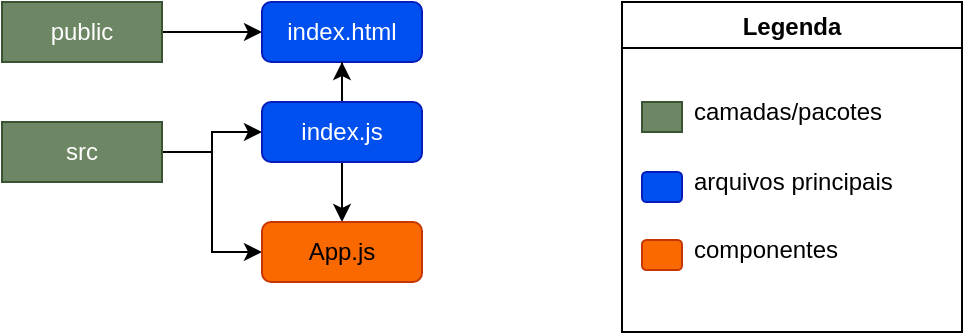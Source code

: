 <mxfile>
    <diagram id="8Cc0NwZecqlzv5SXY3Pg" name="Page-1">
        <mxGraphModel dx="502" dy="419" grid="0" gridSize="10" guides="1" tooltips="1" connect="1" arrows="1" fold="1" page="1" pageScale="1" pageWidth="850" pageHeight="1100" math="0" shadow="0">
            <root>
                <mxCell id="0"/>
                <mxCell id="1" parent="0"/>
                <mxCell id="21" style="edgeStyle=orthogonalEdgeStyle;rounded=0;orthogonalLoop=1;jettySize=auto;html=1;" parent="1" source="2" target="4" edge="1">
                    <mxGeometry relative="1" as="geometry"/>
                </mxCell>
                <mxCell id="2" value="public" style="whiteSpace=wrap;html=1;fillColor=#6d8764;strokeColor=#3A5431;fontColor=#ffffff;" parent="1" vertex="1">
                    <mxGeometry x="150" y="140" width="80" height="30" as="geometry"/>
                </mxCell>
                <mxCell id="22" style="edgeStyle=orthogonalEdgeStyle;rounded=0;orthogonalLoop=1;jettySize=auto;html=1;" parent="1" source="3" target="5" edge="1">
                    <mxGeometry relative="1" as="geometry"/>
                </mxCell>
                <mxCell id="23" style="edgeStyle=orthogonalEdgeStyle;rounded=0;orthogonalLoop=1;jettySize=auto;html=1;entryX=0;entryY=0.5;entryDx=0;entryDy=0;" parent="1" source="3" target="6" edge="1">
                    <mxGeometry relative="1" as="geometry"/>
                </mxCell>
                <mxCell id="3" value="src" style="whiteSpace=wrap;html=1;fillColor=#6d8764;strokeColor=#3A5431;fontColor=#ffffff;" parent="1" vertex="1">
                    <mxGeometry x="150" y="200" width="80" height="30" as="geometry"/>
                </mxCell>
                <mxCell id="4" value="index.html" style="rounded=1;whiteSpace=wrap;html=1;fillColor=#0050ef;strokeColor=#001DBC;fontColor=#ffffff;" parent="1" vertex="1">
                    <mxGeometry x="280" y="140" width="80" height="30" as="geometry"/>
                </mxCell>
                <mxCell id="24" style="edgeStyle=orthogonalEdgeStyle;rounded=0;orthogonalLoop=1;jettySize=auto;html=1;entryX=0.5;entryY=1;entryDx=0;entryDy=0;" parent="1" source="5" target="4" edge="1">
                    <mxGeometry relative="1" as="geometry"/>
                </mxCell>
                <mxCell id="25" style="edgeStyle=orthogonalEdgeStyle;rounded=0;orthogonalLoop=1;jettySize=auto;html=1;" parent="1" source="5" target="6" edge="1">
                    <mxGeometry relative="1" as="geometry"/>
                </mxCell>
                <mxCell id="5" value="index.js" style="rounded=1;whiteSpace=wrap;html=1;fillColor=#0050ef;strokeColor=#001DBC;fontColor=#ffffff;" parent="1" vertex="1">
                    <mxGeometry x="280" y="190" width="80" height="30" as="geometry"/>
                </mxCell>
                <mxCell id="6" value="App.js" style="rounded=1;whiteSpace=wrap;html=1;fillColor=#fa6800;strokeColor=#C73500;fontColor=#000000;" parent="1" vertex="1">
                    <mxGeometry x="280" y="250" width="80" height="30" as="geometry"/>
                </mxCell>
                <mxCell id="11" value="Legenda" style="swimlane;" parent="1" vertex="1">
                    <mxGeometry x="460" y="140" width="170" height="165" as="geometry">
                        <mxRectangle x="490" y="55" width="130" height="23" as="alternateBounds"/>
                    </mxGeometry>
                </mxCell>
                <mxCell id="12" value="" style="whiteSpace=wrap;html=1;fillColor=#6d8764;strokeColor=#3A5431;fontColor=#ffffff;" parent="11" vertex="1">
                    <mxGeometry x="10" y="50" width="20" height="15" as="geometry"/>
                </mxCell>
                <mxCell id="13" value="" style="rounded=1;whiteSpace=wrap;html=1;fillColor=#0050ef;strokeColor=#001DBC;fontColor=#ffffff;" parent="11" vertex="1">
                    <mxGeometry x="10" y="85" width="20" height="15" as="geometry"/>
                </mxCell>
                <mxCell id="15" value="camadas/pacotes" style="text;html=1;align=left;verticalAlign=middle;resizable=0;points=[];autosize=1;strokeColor=none;" parent="11" vertex="1">
                    <mxGeometry x="34" y="45" width="110" height="20" as="geometry"/>
                </mxCell>
                <mxCell id="16" value="arquivos principais" style="text;html=1;align=left;verticalAlign=middle;resizable=0;points=[];autosize=1;strokeColor=none;" parent="11" vertex="1">
                    <mxGeometry x="34" y="80" width="110" height="20" as="geometry"/>
                </mxCell>
                <mxCell id="18" value="componentes" style="text;html=1;align=left;verticalAlign=middle;resizable=0;points=[];autosize=1;strokeColor=none;" parent="11" vertex="1">
                    <mxGeometry x="34" y="114" width="90" height="20" as="geometry"/>
                </mxCell>
                <mxCell id="17" value="" style="rounded=1;whiteSpace=wrap;html=1;fillColor=#fa6800;strokeColor=#C73500;fontColor=#000000;" parent="11" vertex="1">
                    <mxGeometry x="10" y="119" width="20" height="15" as="geometry"/>
                </mxCell>
            </root>
        </mxGraphModel>
    </diagram>
</mxfile>